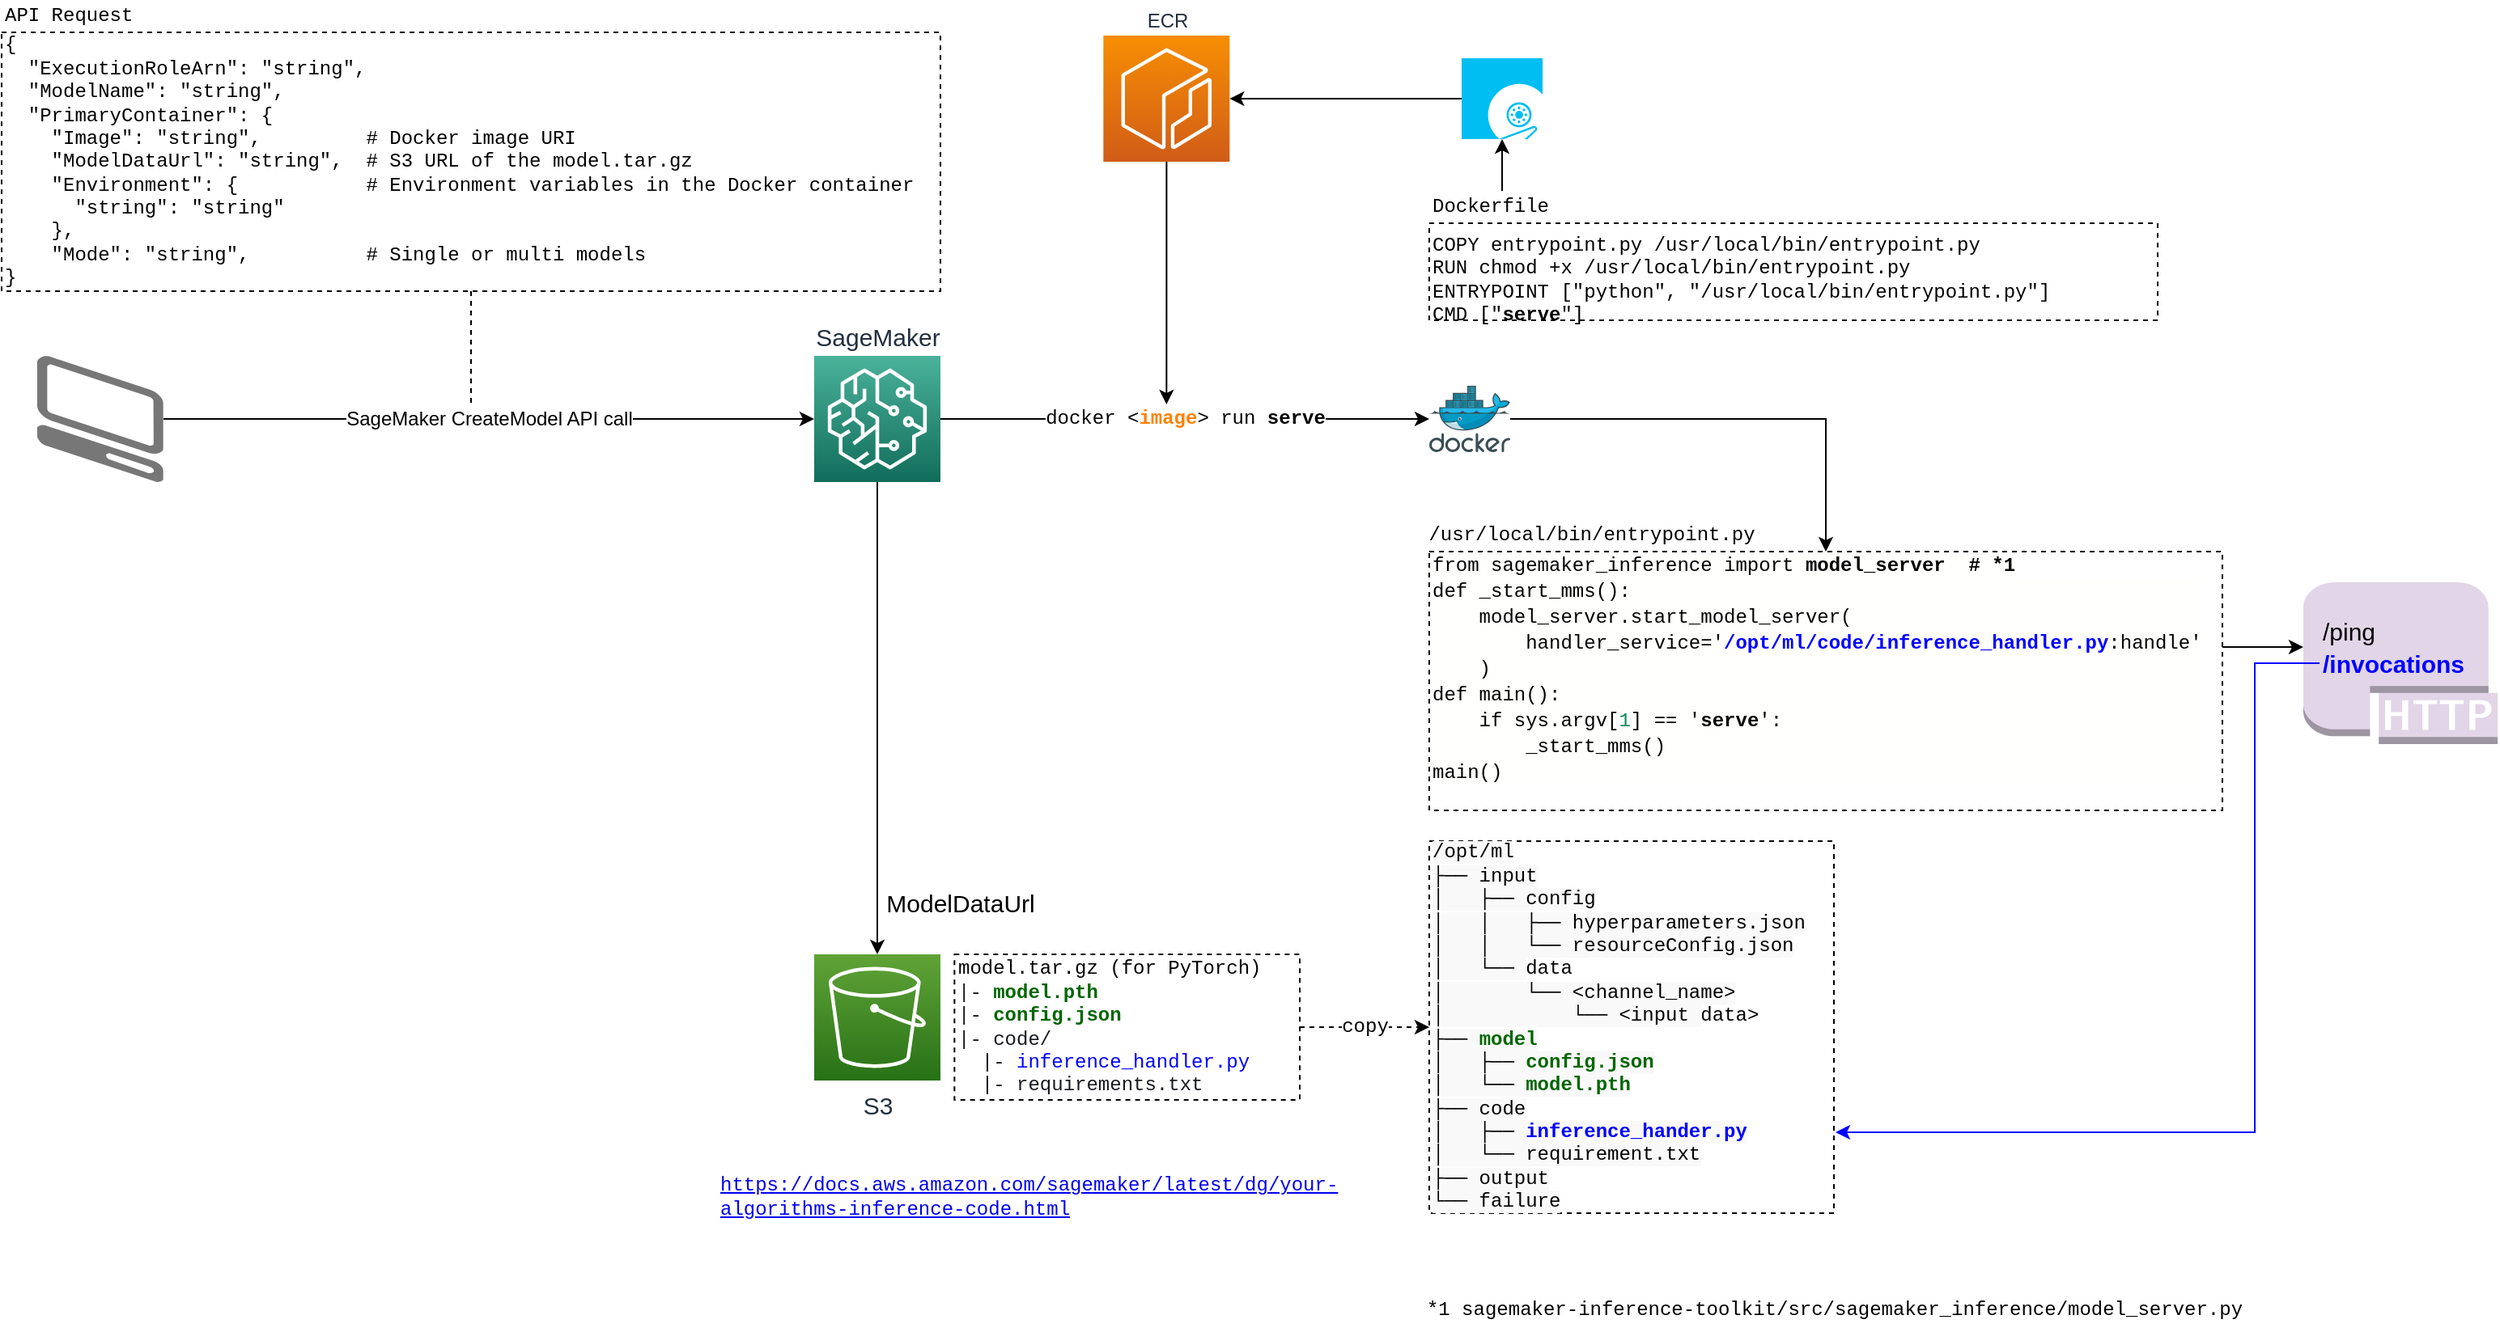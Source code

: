 <mxfile version="12.6.5" type="device"><diagram id="Ht1M8jgEwFfnCIfOTk4-" name="Page-1"><mxGraphModel dx="1422" dy="825" grid="1" gridSize="10" guides="1" tooltips="1" connect="1" arrows="1" fold="1" page="1" pageScale="1" pageWidth="2336" pageHeight="1654" math="0" shadow="0"><root><mxCell id="0"/><mxCell id="1" parent="0"/><mxCell id="CuRm6XuPCSi7Bzifc7Sf-5" value="ModelDataUrl" style="edgeStyle=orthogonalEdgeStyle;rounded=0;orthogonalLoop=1;jettySize=auto;html=1;fontSize=15;" parent="1" source="CuRm6XuPCSi7Bzifc7Sf-1" target="CuRm6XuPCSi7Bzifc7Sf-2" edge="1"><mxGeometry x="0.779" y="51" relative="1" as="geometry"><mxPoint as="offset"/></mxGeometry></mxCell><UserObject label="docker &amp;lt;&lt;b&gt;&lt;font color=&quot;#ff8000&quot;&gt;image&lt;/font&gt;&lt;/b&gt;&amp;gt; run &lt;b style=&quot;font-size: 12px&quot;&gt;serve&lt;/b&gt;" link="https://docs.aws.amazon.com/sagemaker/latest/dg/your-algorithms-inference-code.html#your-algorithms-inference-code-run-image" id="CAPznWGjZO21kZ056ckc-11"><mxCell style="edgeStyle=orthogonalEdgeStyle;rounded=0;orthogonalLoop=1;jettySize=auto;html=1;fontFamily=Courier New;fontSize=12;" edge="1" parent="1" source="CuRm6XuPCSi7Bzifc7Sf-1" target="CuRm6XuPCSi7Bzifc7Sf-10"><mxGeometry relative="1" as="geometry"/></mxCell></UserObject><mxCell id="CuRm6XuPCSi7Bzifc7Sf-1" value="SageMaker" style="outlineConnect=0;fontColor=#232F3E;gradientColor=#4AB29A;gradientDirection=north;fillColor=#116D5B;strokeColor=#ffffff;dashed=0;verticalLabelPosition=top;verticalAlign=bottom;align=center;html=1;fontSize=15;fontStyle=0;aspect=fixed;shape=mxgraph.aws4.resourceIcon;resIcon=mxgraph.aws4.sagemaker;labelPosition=center;" parent="1" vertex="1"><mxGeometry x="740" y="340" width="78" height="78" as="geometry"/></mxCell><mxCell id="CuRm6XuPCSi7Bzifc7Sf-2" value="S3" style="outlineConnect=0;fontColor=#232F3E;gradientColor=#60A337;gradientDirection=north;fillColor=#277116;strokeColor=#ffffff;dashed=0;verticalLabelPosition=bottom;verticalAlign=top;align=center;html=1;fontSize=15;fontStyle=0;aspect=fixed;shape=mxgraph.aws4.resourceIcon;resIcon=mxgraph.aws4.s3;" parent="1" vertex="1"><mxGeometry x="740" y="710" width="78" height="78" as="geometry"/></mxCell><UserObject label="copy" link="https://docs.aws.amazon.com/sagemaker/latest/dg/your-algorithms-inference-code.html#your-algorithms-inference-code-load-artifacts" id="CAPznWGjZO21kZ056ckc-20"><mxCell style="edgeStyle=orthogonalEdgeStyle;rounded=0;orthogonalLoop=1;jettySize=auto;html=1;fontFamily=Courier New;fontSize=12;dashed=1;" edge="1" parent="1" source="CuRm6XuPCSi7Bzifc7Sf-4" target="CuRm6XuPCSi7Bzifc7Sf-12"><mxGeometry relative="1" as="geometry"/></mxCell></UserObject><mxCell id="CuRm6XuPCSi7Bzifc7Sf-4" value="&lt;font style=&quot;font-size: 12px&quot;&gt;model.tar.gz (for PyTorch)&lt;br&gt;&lt;span style=&quot;white-space: pre-wrap ; background-color: rgb(255 , 255 , 255)&quot;&gt;&lt;font color=&quot;#16191f&quot; style=&quot;font-size: 12px&quot;&gt;|- &lt;/font&gt;&lt;b&gt;&lt;font color=&quot;#006600&quot; style=&quot;font-size: 12px&quot;&gt;model.pth&lt;/font&gt;&lt;/b&gt;&lt;font color=&quot;#16191f&quot; style=&quot;font-size: 12px&quot;&gt;&lt;br&gt;&lt;/font&gt;&lt;/span&gt;&lt;span style=&quot;white-space: pre-wrap ; background-color: rgb(255 , 255 , 255)&quot;&gt;&lt;font color=&quot;#16191f&quot; style=&quot;font-size: 12px&quot;&gt;|- &lt;/font&gt;&lt;b&gt;&lt;font color=&quot;#006600&quot; style=&quot;font-size: 12px&quot;&gt;config.json&lt;/font&gt;&lt;/b&gt;&lt;/span&gt;&lt;br style=&quot;color: rgb(22 , 25 , 31) ; white-space: pre-wrap&quot;&gt;&lt;span style=&quot;color: rgb(22 , 25 , 31) ; white-space: pre-wrap ; background-color: rgb(255 , 255 , 255)&quot;&gt;|- code/&lt;br&gt;  |- &lt;/span&gt;&lt;span style=&quot;white-space: pre-wrap ; background-color: rgb(255 , 255 , 255)&quot;&gt;&lt;font color=&quot;#0000ff&quot; style=&quot;font-size: 12px&quot;&gt;inference_handler.py&lt;/font&gt;&lt;font color=&quot;#16191f&quot; style=&quot;font-size: 12px&quot;&gt;&lt;br&gt;  |- requirements.txt&lt;/font&gt;&lt;/span&gt;&lt;/font&gt;" style="text;html=1;strokeColor=#000000;fillColor=none;align=left;verticalAlign=middle;rounded=0;dashed=1;fontFamily=Courier New;" parent="1" vertex="1"><mxGeometry x="826.67" y="710" width="213.33" height="90" as="geometry"/></mxCell><mxCell id="CuRm6XuPCSi7Bzifc7Sf-9" style="edgeStyle=orthogonalEdgeStyle;rounded=0;orthogonalLoop=1;jettySize=auto;html=1;fontSize=12;endArrow=none;endFill=0;dashed=1;" parent="1" source="CuRm6XuPCSi7Bzifc7Sf-6" edge="1"><mxGeometry relative="1" as="geometry"><mxPoint x="528" y="370" as="targetPoint"/></mxGeometry></mxCell><UserObject label="&lt;div&gt;&lt;font&gt;{&lt;/font&gt;&lt;/div&gt;&lt;div&gt;&lt;font&gt;&amp;nbsp; &quot;ExecutionRoleArn&quot;: &quot;string&quot;,&lt;/font&gt;&lt;/div&gt;&lt;div&gt;&lt;font&gt;&amp;nbsp; &quot;ModelName&quot;: &quot;string&quot;,&lt;/font&gt;&lt;/div&gt;&lt;div&gt;&lt;font&gt;&amp;nbsp; &quot;PrimaryContainer&quot;: {&lt;/font&gt;&lt;/div&gt;&lt;div&gt;&lt;font&gt;&amp;nbsp; &amp;nbsp; &quot;Image&quot;: &quot;string&quot;,&amp;nbsp; &amp;nbsp; &amp;nbsp; &amp;nbsp; &amp;nbsp;# Docker image URI&amp;nbsp;&lt;/font&gt;&lt;/div&gt;&lt;div&gt;&lt;font&gt;&amp;nbsp; &amp;nbsp; &quot;ModelDataUrl&quot;: &quot;string&quot;,&amp;nbsp; # S3 URL of the model.tar.gz&lt;/font&gt;&lt;/div&gt;&lt;div&gt;&lt;font&gt;&amp;nbsp; &amp;nbsp; &quot;Environment&quot;: {&amp;nbsp; &amp;nbsp; &amp;nbsp; &amp;nbsp; &amp;nbsp; &amp;nbsp;# Environment variables in the Docker container&lt;/font&gt;&lt;/div&gt;&lt;div&gt;&lt;font&gt;&amp;nbsp; &amp;nbsp; &amp;nbsp; &quot;string&quot;: &quot;string&quot;&lt;/font&gt;&lt;/div&gt;&lt;div&gt;&lt;font&gt;&amp;nbsp; &amp;nbsp; },&lt;/font&gt;&lt;/div&gt;&lt;div&gt;&lt;font&gt;&amp;nbsp; &amp;nbsp; &quot;Mode&quot;: &quot;string&quot;,&amp;nbsp; &amp;nbsp; &amp;nbsp; &amp;nbsp; &amp;nbsp; # Single or multi models&lt;/font&gt;&lt;/div&gt;&lt;div&gt;&lt;font&gt;}&lt;/font&gt;&lt;/div&gt;" link="https://docs.aws.amazon.com/sagemaker/latest/APIReference/API_CreateModel.html" id="CuRm6XuPCSi7Bzifc7Sf-6"><mxCell style="text;html=1;align=left;verticalAlign=middle;resizable=0;points=[];autosize=1;strokeColor=#000000;dashed=1;fontFamily=Courier New;" parent="1" vertex="1"><mxGeometry x="238" y="140" width="580" height="160" as="geometry"/></mxCell></UserObject><mxCell id="CuRm6XuPCSi7Bzifc7Sf-8" value="SageMaker CreateModel API call" style="edgeStyle=orthogonalEdgeStyle;rounded=0;orthogonalLoop=1;jettySize=auto;html=1;fontSize=12;" parent="1" source="CuRm6XuPCSi7Bzifc7Sf-7" target="CuRm6XuPCSi7Bzifc7Sf-1" edge="1"><mxGeometry relative="1" as="geometry"/></mxCell><mxCell id="CuRm6XuPCSi7Bzifc7Sf-7" value="" style="verticalLabelPosition=bottom;html=1;verticalAlign=top;strokeWidth=1;align=center;outlineConnect=0;dashed=0;outlineConnect=0;shape=mxgraph.aws3d.client;strokeColor=none;fillColor=#777777;fontSize=12;" parent="1" vertex="1"><mxGeometry x="260" y="340" width="78" height="78" as="geometry"/></mxCell><mxCell id="CAPznWGjZO21kZ056ckc-14" style="edgeStyle=orthogonalEdgeStyle;rounded=0;orthogonalLoop=1;jettySize=auto;html=1;fontFamily=Courier New;fontSize=12;" edge="1" parent="1" source="CuRm6XuPCSi7Bzifc7Sf-10" target="CAPznWGjZO21kZ056ckc-2"><mxGeometry relative="1" as="geometry"><Array as="points"><mxPoint x="1365" y="379"/></Array></mxGeometry></mxCell><mxCell id="CuRm6XuPCSi7Bzifc7Sf-10" value="" style="aspect=fixed;html=1;points=[];align=center;image;fontSize=12;image=img/lib/mscae/Docker.svg;dashed=1;strokeColor=#000000;" parent="1" vertex="1"><mxGeometry x="1120" y="358.5" width="50" height="41" as="geometry"/></mxCell><UserObject label="&lt;font style=&quot;font-size: 12px&quot;&gt;&lt;font style=&quot;font-size: 12px&quot;&gt;&lt;span style=&quot;white-space: pre ; background-color: rgb(249 , 249 , 249)&quot;&gt;/opt/ml&lt;/span&gt;&lt;/font&gt;&lt;span style=&quot;white-space: pre ; background-color: rgb(249 , 249 , 249)&quot;&gt;&lt;br&gt;&lt;/span&gt;&lt;font style=&quot;font-size: 12px&quot;&gt;&lt;span style=&quot;white-space: pre ; background-color: rgb(249 , 249 , 249)&quot;&gt;├── input&lt;br&gt;│   ├── config&lt;br&gt;│   │   ├── hyperparameters.json&lt;br&gt;│   │   └── resourceConfig.json&lt;br&gt;│   └── &lt;/span&gt;&lt;span class=&quot;hljs-class&quot; style=&quot;white-space: pre&quot;&gt;&lt;span class=&quot;hljs-keyword&quot;&gt;data&lt;/span&gt;&lt;/span&gt;&lt;span style=&quot;white-space: pre ; background-color: rgb(249 , 249 , 249)&quot;&gt;&lt;br&gt;│       └── &amp;lt;channel_name&amp;gt;&lt;br&gt;│           └── &amp;lt;input &lt;/span&gt;&lt;span class=&quot;hljs-class&quot; style=&quot;white-space: pre&quot;&gt;&lt;span class=&quot;hljs-keyword&quot;&gt;data&lt;/span&gt;&amp;gt;&lt;/span&gt;&lt;span style=&quot;white-space: pre ; background-color: rgb(249 , 249 , 249)&quot;&gt;&lt;br&gt;├── &lt;b&gt;&lt;font color=&quot;#006600&quot;&gt;model&lt;/font&gt;&lt;/b&gt;&lt;br&gt;&lt;/span&gt;&lt;/font&gt;&lt;span style=&quot;white-space: pre ; background-color: rgb(249 , 249 , 249)&quot;&gt;│   ├── &lt;b&gt;&lt;font color=&quot;#006600&quot;&gt;config.json&lt;/font&gt;&lt;/b&gt;&lt;/span&gt;&lt;br style=&quot;white-space: pre&quot;&gt;&lt;span style=&quot;white-space: pre ; background-color: rgb(249 , 249 , 249)&quot;&gt;│   └── &lt;/span&gt;&lt;span style=&quot;white-space: pre ; background-color: rgb(249 , 249 , 249)&quot;&gt;&lt;b&gt;&lt;font color=&quot;#006600&quot;&gt;model.pth&lt;/font&gt;&lt;/b&gt;&lt;/span&gt;&lt;span style=&quot;white-space: pre ; background-color: rgb(249 , 249 , 249)&quot;&gt;&lt;br&gt;&lt;/span&gt;&lt;font style=&quot;font-size: 12px&quot;&gt;&lt;span style=&quot;white-space: pre ; background-color: rgb(249 , 249 , 249)&quot;&gt;├── code&lt;br&gt;&lt;/span&gt;&lt;/font&gt;&lt;span style=&quot;white-space: pre ; background-color: rgb(249 , 249 , 249)&quot;&gt;│   ├── &lt;b&gt;&lt;font color=&quot;#0000ff&quot;&gt;inference_hander.py&lt;/font&gt;&lt;/b&gt;&lt;/span&gt;&lt;br style=&quot;white-space: pre&quot;&gt;&lt;span style=&quot;white-space: pre ; background-color: rgb(249 , 249 , 249)&quot;&gt;│   └── &lt;/span&gt;&lt;span style=&quot;white-space: pre ; background-color: rgb(249 , 249 , 249)&quot;&gt;requirement.txt&lt;/span&gt;&lt;span style=&quot;white-space: pre ; background-color: rgb(249 , 249 , 249)&quot;&gt;&lt;br&gt;&lt;/span&gt;&lt;font style=&quot;font-size: 12px&quot;&gt;&lt;span style=&quot;white-space: pre ; background-color: rgb(249 , 249 , 249)&quot;&gt;├── output&lt;br&gt;└── failure&lt;/span&gt;&lt;/font&gt;&lt;/font&gt;" link="https://sagemaker-workshop.com/custom/containers.html" id="CuRm6XuPCSi7Bzifc7Sf-12"><mxCell style="text;html=1;align=left;verticalAlign=middle;resizable=0;points=[];autosize=1;fontSize=12;strokeColor=#000000;dashed=1;fontFamily=Courier New;" parent="1" vertex="1"><mxGeometry x="1120" y="640" width="250" height="230" as="geometry"/></mxCell></UserObject><mxCell id="CuRm6XuPCSi7Bzifc7Sf-13" value="" style="outlineConnect=0;dashed=0;verticalLabelPosition=bottom;verticalAlign=top;align=center;html=1;shape=mxgraph.aws3.http_protocol;fillColor=#e1d5e7;strokeColor=#9673a6;fontSize=12;" parent="1" vertex="1"><mxGeometry x="1660" y="480" width="120" height="100" as="geometry"/></mxCell><mxCell id="CuRm6XuPCSi7Bzifc7Sf-14" value="/ping" style="text;html=1;align=left;verticalAlign=middle;resizable=0;points=[];autosize=1;fontSize=15;" parent="1" vertex="1"><mxGeometry x="1670" y="500" width="50" height="20" as="geometry"/></mxCell><mxCell id="CAPznWGjZO21kZ056ckc-10" style="edgeStyle=orthogonalEdgeStyle;rounded=0;orthogonalLoop=1;jettySize=auto;html=1;fontFamily=Courier New;strokeColor=#0000FF;" edge="1" parent="1" source="CuRm6XuPCSi7Bzifc7Sf-15"><mxGeometry relative="1" as="geometry"><mxPoint x="1371" y="820" as="targetPoint"/><Array as="points"><mxPoint x="1630" y="530"/><mxPoint x="1630" y="820"/></Array></mxGeometry></mxCell><mxCell id="CuRm6XuPCSi7Bzifc7Sf-15" value="&lt;b&gt;&lt;font color=&quot;#0000ff&quot;&gt;/invocations&lt;/font&gt;&lt;/b&gt;" style="text;html=1;align=left;verticalAlign=middle;resizable=0;points=[];autosize=1;fontSize=15;" parent="1" vertex="1"><mxGeometry x="1670" y="520" width="100" height="20" as="geometry"/></mxCell><mxCell id="CAPznWGjZO21kZ056ckc-9" style="edgeStyle=orthogonalEdgeStyle;rounded=0;orthogonalLoop=1;jettySize=auto;html=1;fontFamily=Courier New;" edge="1" parent="1" source="CAPznWGjZO21kZ056ckc-2"><mxGeometry relative="1" as="geometry"><mxPoint x="1660" y="520" as="targetPoint"/><Array as="points"><mxPoint x="1660" y="520"/></Array></mxGeometry></mxCell><mxCell id="CAPznWGjZO21kZ056ckc-2" value="&lt;div&gt;&lt;span style=&quot;background-color: rgb(255 , 255 , 254) ; white-space: pre&quot;&gt;from sagemaker_inference import &lt;b&gt;model_server  # *1&lt;/b&gt;&lt;/span&gt;&lt;br&gt;&lt;/div&gt;&lt;div&gt;&lt;div style=&quot;background-color: rgb(255 , 255 , 254) ; line-height: 16px ; white-space: pre&quot;&gt;&lt;div&gt;def _start_mms():&lt;/div&gt;&lt;div&gt;    model_server.start_model_server(&lt;/div&gt;&lt;div&gt;        handler_service='&lt;b&gt;&lt;font color=&quot;#0000ff&quot;&gt;/opt/ml/code/inference_handler.py&lt;/font&gt;&lt;/b&gt;:handle'&lt;/div&gt;&lt;div&gt;    )&lt;/div&gt;&lt;div&gt;def main():&lt;/div&gt;&lt;div&gt;    if sys.argv[&lt;span style=&quot;color: rgb(9 , 134 , 88)&quot;&gt;1&lt;/span&gt;] == '&lt;b&gt;serve&lt;/b&gt;':&lt;/div&gt;&lt;div&gt;        _start_mms()&lt;/div&gt;&lt;div&gt;main()&lt;/div&gt;&lt;/div&gt;&lt;/div&gt;&lt;div&gt;&lt;br&gt;&lt;/div&gt;" style="text;html=1;align=left;verticalAlign=middle;resizable=0;points=[];autosize=1;strokeColor=#000000;dashed=1;fontFamily=Courier New;" vertex="1" parent="1"><mxGeometry x="1120" y="461" width="490" height="160" as="geometry"/></mxCell><UserObject label="/usr/local/bin/entrypoint.py" link="https://github.com/awslabs/amazon-sagemaker-examples/blob/master/advanced_functionality/multi_model_bring_your_own/container/dockerd-entrypoint.py" id="CAPznWGjZO21kZ056ckc-3"><mxCell style="text;html=1;align=center;verticalAlign=middle;resizable=0;points=[];autosize=1;fontFamily=Courier New;" vertex="1" parent="1"><mxGeometry x="1110" y="441" width="220" height="20" as="geometry"/></mxCell></UserObject><mxCell id="CAPznWGjZO21kZ056ckc-12" value="COPY entrypoint.py /usr/local/bin/entrypoint.py&lt;br&gt;RUN chmod +x /usr/local/bin/entrypoint.py&lt;br&gt;ENTRYPOINT [&quot;python&quot;, &quot;/usr/local/bin/entrypoint.py&quot;]&lt;br&gt;CMD [&quot;&lt;b&gt;serve&lt;/b&gt;&quot;]" style="text;html=1;fontFamily=Courier New;strokeColor=#000000;dashed=1;perimeterSpacing=0;spacingBottom=3;" vertex="1" parent="1"><mxGeometry x="1120" y="258" width="450" height="60" as="geometry"/></mxCell><mxCell id="CAPznWGjZO21kZ056ckc-17" style="edgeStyle=orthogonalEdgeStyle;rounded=0;orthogonalLoop=1;jettySize=auto;html=1;entryX=0.5;entryY=1;entryDx=0;entryDy=0;entryPerimeter=0;fontFamily=Courier New;fontSize=12;" edge="1" parent="1" source="CAPznWGjZO21kZ056ckc-13" target="CAPznWGjZO21kZ056ckc-16"><mxGeometry relative="1" as="geometry"/></mxCell><UserObject label="Dockerfile" link="https://github.com/awslabs/amazon-sagemaker-examples/blob/master/advanced_functionality/multi_model_bring_your_own/container/Dockerfile" id="CAPznWGjZO21kZ056ckc-13"><mxCell style="text;html=1;align=left;verticalAlign=middle;resizable=0;points=[];autosize=1;fontFamily=Courier New;" vertex="1" parent="1"><mxGeometry x="1120" y="238" width="90" height="20" as="geometry"/></mxCell></UserObject><mxCell id="CAPznWGjZO21kZ056ckc-19" style="edgeStyle=orthogonalEdgeStyle;rounded=0;orthogonalLoop=1;jettySize=auto;html=1;fontFamily=Courier New;fontSize=12;" edge="1" parent="1" source="CAPznWGjZO21kZ056ckc-15"><mxGeometry relative="1" as="geometry"><mxPoint x="957.67" y="370" as="targetPoint"/></mxGeometry></mxCell><mxCell id="CAPznWGjZO21kZ056ckc-15" value="ECR" style="outlineConnect=0;fontColor=#232F3E;gradientColor=#F78E04;gradientDirection=north;fillColor=#D05C17;strokeColor=#ffffff;dashed=0;verticalLabelPosition=top;verticalAlign=bottom;align=center;html=1;fontSize=12;fontStyle=0;aspect=fixed;shape=mxgraph.aws4.resourceIcon;resIcon=mxgraph.aws4.ecr;labelPosition=center;" vertex="1" parent="1"><mxGeometry x="918.67" y="142" width="78" height="78" as="geometry"/></mxCell><mxCell id="CAPznWGjZO21kZ056ckc-18" style="edgeStyle=orthogonalEdgeStyle;rounded=0;orthogonalLoop=1;jettySize=auto;html=1;fontFamily=Courier New;fontSize=12;" edge="1" parent="1" source="CAPznWGjZO21kZ056ckc-16" target="CAPznWGjZO21kZ056ckc-15"><mxGeometry relative="1" as="geometry"/></mxCell><mxCell id="CAPznWGjZO21kZ056ckc-16" value="" style="verticalLabelPosition=bottom;html=1;verticalAlign=top;align=center;strokeColor=none;fillColor=#00BEF2;shape=mxgraph.azure.operating_system_image;dashed=1;fontFamily=Courier New;fontSize=12;" vertex="1" parent="1"><mxGeometry x="1140" y="156" width="50" height="50" as="geometry"/></mxCell><mxCell id="CAPznWGjZO21kZ056ckc-21" value="API Request" style="text;html=1;align=left;verticalAlign=middle;resizable=0;points=[];autosize=1;fontFamily=Courier New;" vertex="1" parent="1"><mxGeometry x="238" y="120" width="90" height="20" as="geometry"/></mxCell><UserObject label="*1 sagemaker-inference-toolkit/src/sagemaker_inference/model_server.py" link="https://github.com/aws/sagemaker-inference-toolkit/blob/master/src/sagemaker_inference/model_server.py" id="CAPznWGjZO21kZ056ckc-22"><mxCell style="text;html=1;align=center;verticalAlign=middle;resizable=0;points=[];autosize=1;fontSize=12;fontFamily=Courier New;" vertex="1" parent="1"><mxGeometry x="1110" y="920" width="520" height="20" as="geometry"/></mxCell></UserObject><mxCell id="CAPznWGjZO21kZ056ckc-23" value="&lt;a href=&quot;https://docs.aws.amazon.com/sagemaker/latest/dg/your-algorithms-inference-code.html&quot; style=&quot;white-space: normal&quot;&gt;&lt;font style=&quot;font-size: 12px&quot;&gt;https://docs.aws.amazon.com/sagemaker/latest/dg/your-algorithms-inference-code.html&lt;/font&gt;&lt;/a&gt;" style="text;html=1;align=left;verticalAlign=middle;resizable=0;points=[];autosize=1;fontSize=12;fontFamily=Courier New;" vertex="1" parent="1"><mxGeometry x="680" y="850" width="610" height="20" as="geometry"/></mxCell></root></mxGraphModel></diagram></mxfile>